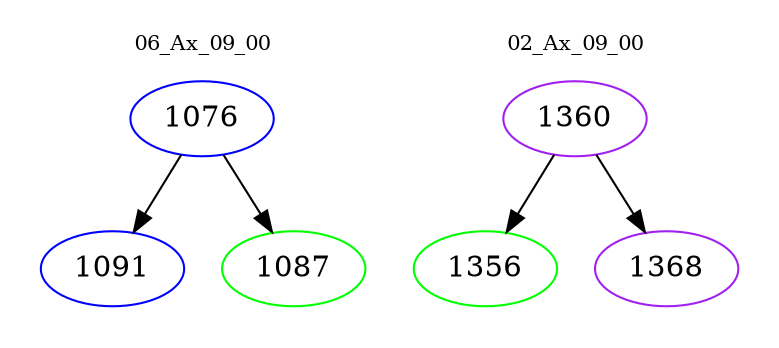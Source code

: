 digraph{
subgraph cluster_0 {
color = white
label = "06_Ax_09_00";
fontsize=10;
T0_1076 [label="1076", color="blue"]
T0_1076 -> T0_1091 [color="black"]
T0_1091 [label="1091", color="blue"]
T0_1076 -> T0_1087 [color="black"]
T0_1087 [label="1087", color="green"]
}
subgraph cluster_1 {
color = white
label = "02_Ax_09_00";
fontsize=10;
T1_1360 [label="1360", color="purple"]
T1_1360 -> T1_1356 [color="black"]
T1_1356 [label="1356", color="green"]
T1_1360 -> T1_1368 [color="black"]
T1_1368 [label="1368", color="purple"]
}
}
